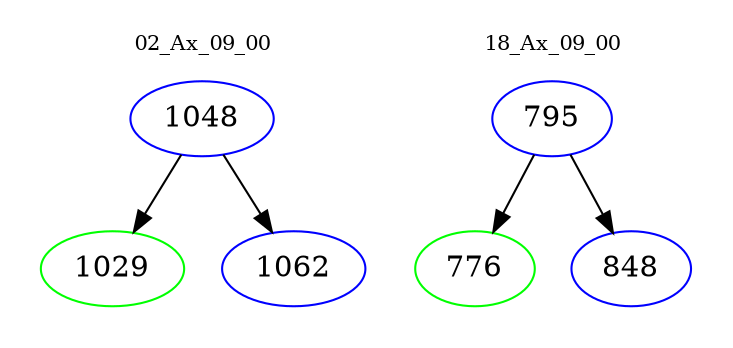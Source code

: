 digraph{
subgraph cluster_0 {
color = white
label = "02_Ax_09_00";
fontsize=10;
T0_1048 [label="1048", color="blue"]
T0_1048 -> T0_1029 [color="black"]
T0_1029 [label="1029", color="green"]
T0_1048 -> T0_1062 [color="black"]
T0_1062 [label="1062", color="blue"]
}
subgraph cluster_1 {
color = white
label = "18_Ax_09_00";
fontsize=10;
T1_795 [label="795", color="blue"]
T1_795 -> T1_776 [color="black"]
T1_776 [label="776", color="green"]
T1_795 -> T1_848 [color="black"]
T1_848 [label="848", color="blue"]
}
}
